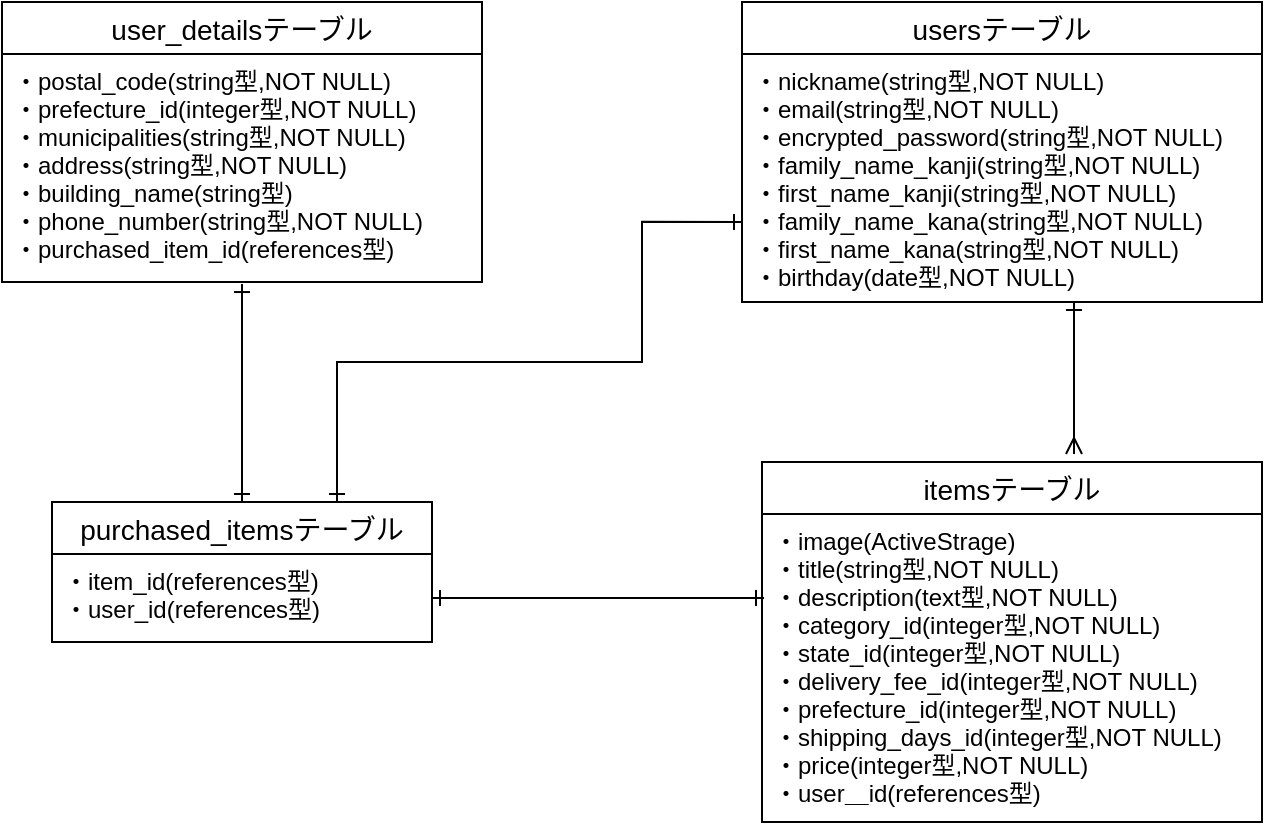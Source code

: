 <mxfile version="13.10.0" type="embed">
    <diagram id="DrAgarOty84jmkKuf4Xl" name="ページ1">
        <mxGraphModel dx="728" dy="680" grid="1" gridSize="10" guides="1" tooltips="1" connect="1" arrows="1" fold="1" page="1" pageScale="1" pageWidth="850" pageHeight="1100" math="0" shadow="0">
            <root>
                <mxCell id="0"/>
                <mxCell id="1" parent="0"/>
                <mxCell id="2" value="usersテーブル" style="swimlane;fontStyle=0;childLayout=stackLayout;horizontal=1;startSize=26;horizontalStack=0;resizeParent=1;resizeParentMax=0;resizeLast=0;collapsible=1;marginBottom=0;align=center;fontSize=14;" parent="1" vertex="1">
                    <mxGeometry x="420" y="40" width="260" height="150" as="geometry"/>
                </mxCell>
                <mxCell id="3" value="・nickname(string型,NOT NULL)&#10;・email(string型,NOT NULL)&#10;・encrypted_password(string型,NOT NULL)&#10;・family_name_kanji(string型,NOT NULL)&#10;・first_name_kanji(string型,NOT NULL)&#10;・family_name_kana(string型,NOT NULL)&#10;・first_name_kana(string型,NOT NULL)&#10;・birthday(date型,NOT NULL)" style="text;strokeColor=none;fillColor=none;spacingLeft=4;spacingRight=4;overflow=hidden;rotatable=0;points=[[0,0.5],[1,0.5]];portConstraint=eastwest;fontSize=12;" parent="2" vertex="1">
                    <mxGeometry y="26" width="260" height="124" as="geometry"/>
                </mxCell>
                <mxCell id="41" value="user_detailsテーブル" style="swimlane;fontStyle=0;childLayout=stackLayout;horizontal=1;startSize=26;horizontalStack=0;resizeParent=1;resizeParentMax=0;resizeLast=0;collapsible=1;marginBottom=0;align=center;fontSize=14;" parent="1" vertex="1">
                    <mxGeometry x="50" y="40" width="240" height="140" as="geometry"/>
                </mxCell>
                <mxCell id="44" value="・postal_code(string型,NOT NULL)&#10;・prefecture_id(integer型,NOT NULL)&#10;・municipalities(string型,NOT NULL)&#10;・address(string型,NOT NULL)&#10;・building_name(string型)&#10;・phone_number(string型,NOT NULL)&#10;・purchased_item_id(references型)" style="text;strokeColor=none;fillColor=none;spacingLeft=4;spacingRight=4;overflow=hidden;rotatable=0;points=[[0,0.5],[1,0.5]];portConstraint=eastwest;fontSize=12;" parent="41" vertex="1">
                    <mxGeometry y="26" width="240" height="114" as="geometry"/>
                </mxCell>
                <mxCell id="51" value="itemsテーブル" style="swimlane;fontStyle=0;childLayout=stackLayout;horizontal=1;startSize=26;horizontalStack=0;resizeParent=1;resizeParentMax=0;resizeLast=0;collapsible=1;marginBottom=0;align=center;fontSize=14;" parent="1" vertex="1">
                    <mxGeometry x="430" y="270" width="250" height="180" as="geometry"/>
                </mxCell>
                <mxCell id="53" value="・image(ActiveStrage)&#10;・title(string型,NOT NULL)&#10;・description(text型,NOT NULL)&#10;・category_id(integer型,NOT NULL)&#10;・state_id(integer型,NOT NULL)&#10;・delivery_fee_id(integer型,NOT NULL)&#10;・prefecture_id(integer型,NOT NULL)&#10;・shipping_days_id(integer型,NOT NULL)&#10;・price(integer型,NOT NULL)&#10;・user＿id(references型)" style="text;strokeColor=none;fillColor=none;spacingLeft=4;spacingRight=4;overflow=hidden;rotatable=0;points=[[0,0.5],[1,0.5]];portConstraint=eastwest;fontSize=12;" parent="51" vertex="1">
                    <mxGeometry y="26" width="250" height="154" as="geometry"/>
                </mxCell>
                <mxCell id="121" style="edgeStyle=orthogonalEdgeStyle;rounded=0;orthogonalLoop=1;jettySize=auto;html=1;exitX=0.75;exitY=0;exitDx=0;exitDy=0;entryX=0;entryY=0.677;entryDx=0;entryDy=0;entryPerimeter=0;startArrow=ERone;startFill=0;endArrow=ERone;endFill=0;" edge="1" parent="1" source="95" target="3">
                    <mxGeometry relative="1" as="geometry">
                        <Array as="points">
                            <mxPoint x="218" y="220"/>
                            <mxPoint x="370" y="220"/>
                            <mxPoint x="370" y="150"/>
                        </Array>
                    </mxGeometry>
                </mxCell>
                <mxCell id="95" value="purchased_itemsテーブル" style="swimlane;fontStyle=0;childLayout=stackLayout;horizontal=1;startSize=26;horizontalStack=0;resizeParent=1;resizeParentMax=0;resizeLast=0;collapsible=1;marginBottom=0;align=center;fontSize=14;" parent="1" vertex="1">
                    <mxGeometry x="75" y="290" width="190" height="70" as="geometry"/>
                </mxCell>
                <mxCell id="96" value="・item_id(references型)&#10;・user_id(references型)" style="text;strokeColor=none;fillColor=none;spacingLeft=4;spacingRight=4;overflow=hidden;rotatable=0;points=[[0,0.5],[1,0.5]];portConstraint=eastwest;fontSize=12;" parent="95" vertex="1">
                    <mxGeometry y="26" width="190" height="44" as="geometry"/>
                </mxCell>
                <mxCell id="111" value="" style="endArrow=ERone;html=1;rounded=0;exitX=0.5;exitY=1.009;exitDx=0;exitDy=0;exitPerimeter=0;entryX=0.5;entryY=0;entryDx=0;entryDy=0;startArrow=ERone;startFill=0;endFill=0;" edge="1" parent="1" source="44" target="95">
                    <mxGeometry relative="1" as="geometry">
                        <mxPoint x="290" y="350" as="sourcePoint"/>
                        <mxPoint x="450" y="350" as="targetPoint"/>
                    </mxGeometry>
                </mxCell>
                <mxCell id="113" value="" style="endArrow=ERmany;html=1;rounded=0;startArrow=ERone;startFill=0;endFill=0;" edge="1" parent="1">
                    <mxGeometry relative="1" as="geometry">
                        <mxPoint x="586" y="190" as="sourcePoint"/>
                        <mxPoint x="586" y="266" as="targetPoint"/>
                    </mxGeometry>
                </mxCell>
                <mxCell id="122" style="edgeStyle=orthogonalEdgeStyle;rounded=0;orthogonalLoop=1;jettySize=auto;html=1;exitX=1;exitY=0.5;exitDx=0;exitDy=0;entryX=0.004;entryY=0.273;entryDx=0;entryDy=0;entryPerimeter=0;startArrow=ERone;startFill=0;endArrow=ERone;endFill=0;" edge="1" parent="1" source="96" target="53">
                    <mxGeometry relative="1" as="geometry"/>
                </mxCell>
            </root>
        </mxGraphModel>
    </diagram>
</mxfile>